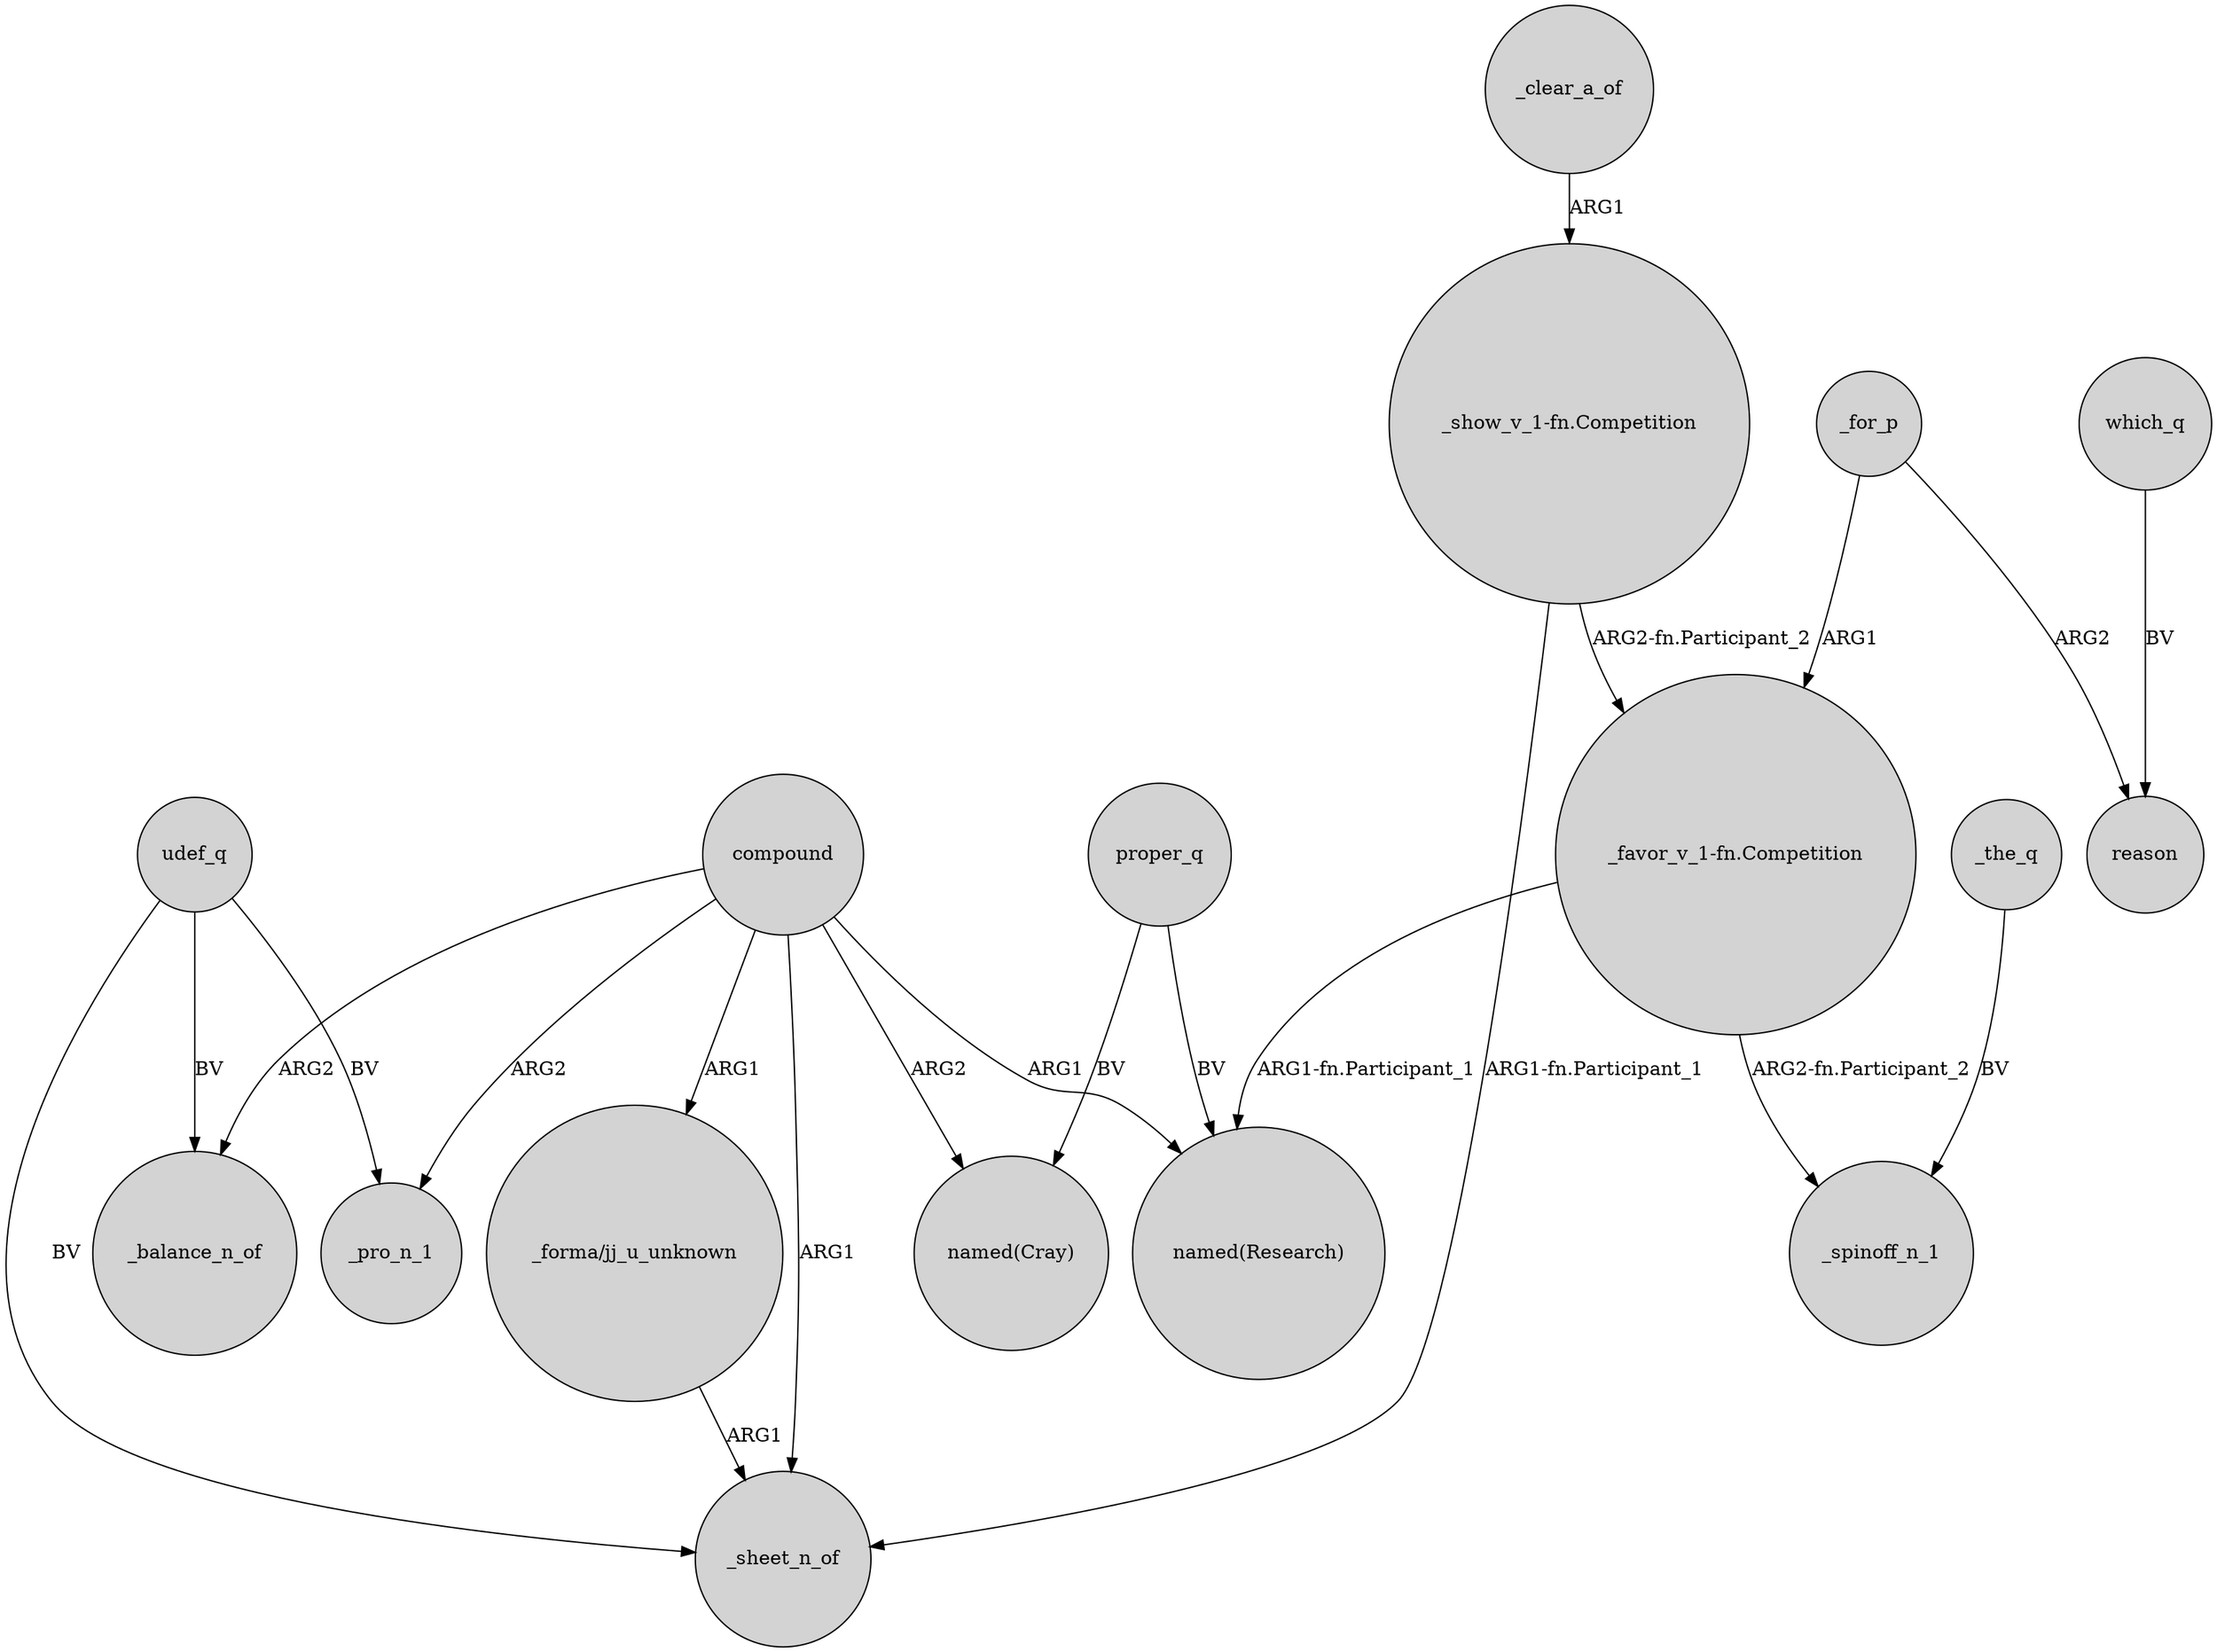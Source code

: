 digraph {
	node [shape=circle style=filled]
	udef_q -> _balance_n_of [label=BV]
	compound -> _pro_n_1 [label=ARG2]
	compound -> _sheet_n_of [label=ARG1]
	compound -> "named(Cray)" [label=ARG2]
	proper_q -> "named(Research)" [label=BV]
	compound -> "_forma/jj_u_unknown" [label=ARG1]
	udef_q -> _pro_n_1 [label=BV]
	"_favor_v_1-fn.Competition" -> _spinoff_n_1 [label="ARG2-fn.Participant_2"]
	which_q -> reason [label=BV]
	_the_q -> _spinoff_n_1 [label=BV]
	_for_p -> reason [label=ARG2]
	udef_q -> _sheet_n_of [label=BV]
	compound -> _balance_n_of [label=ARG2]
	_clear_a_of -> "_show_v_1-fn.Competition" [label=ARG1]
	"_show_v_1-fn.Competition" -> "_favor_v_1-fn.Competition" [label="ARG2-fn.Participant_2"]
	"_show_v_1-fn.Competition" -> _sheet_n_of [label="ARG1-fn.Participant_1"]
	compound -> "named(Research)" [label=ARG1]
	proper_q -> "named(Cray)" [label=BV]
	_for_p -> "_favor_v_1-fn.Competition" [label=ARG1]
	"_favor_v_1-fn.Competition" -> "named(Research)" [label="ARG1-fn.Participant_1"]
	"_forma/jj_u_unknown" -> _sheet_n_of [label=ARG1]
}
